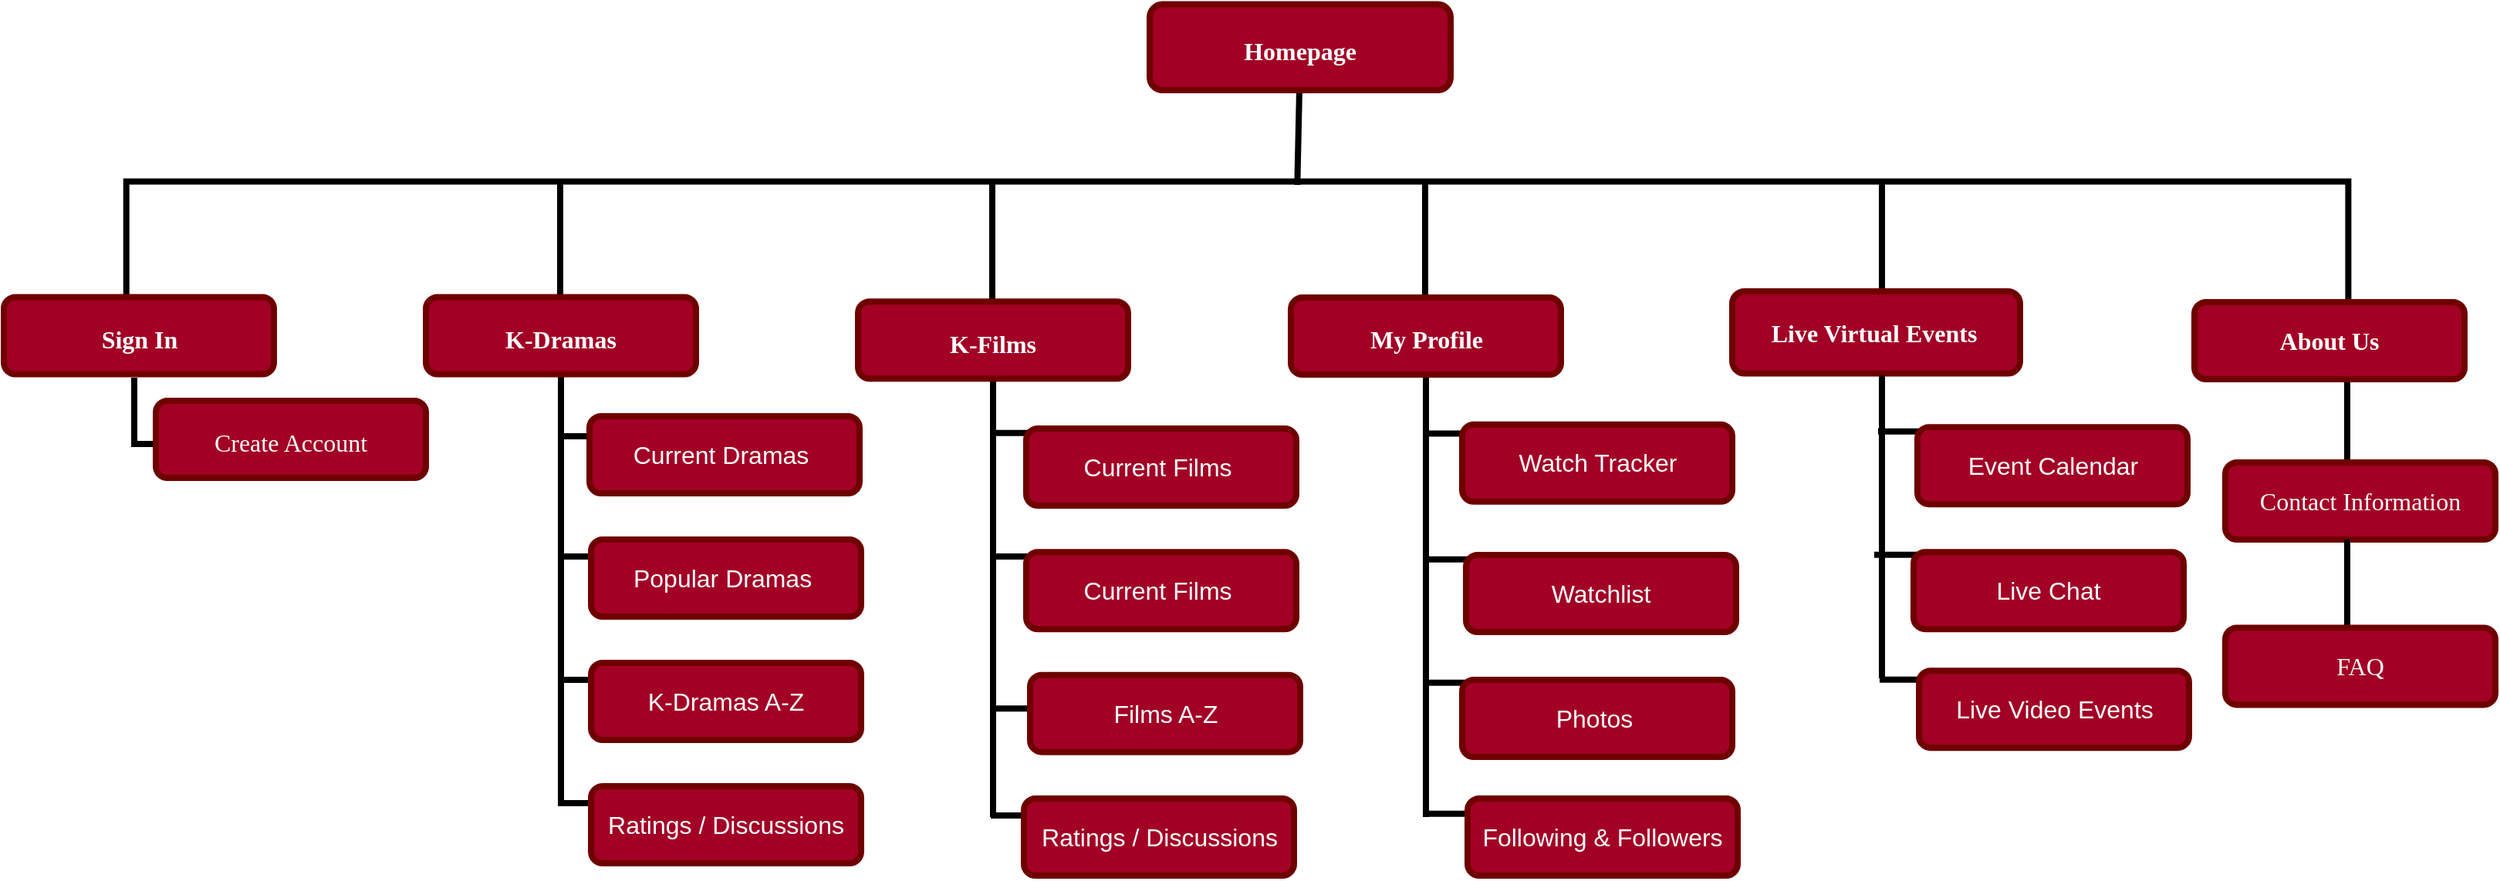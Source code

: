 <mxfile version="24.7.14">
  <diagram name="Page-1" id="23ngDrGxdUW1RpdoH_Q1">
    <mxGraphModel dx="2116" dy="720" grid="1" gridSize="10" guides="1" tooltips="1" connect="1" arrows="1" fold="1" page="1" pageScale="1" pageWidth="850" pageHeight="1100" math="0" shadow="0">
      <root>
        <mxCell id="0" />
        <mxCell id="1" parent="0" />
        <mxCell id="k5glgSISUIPBJTqvHwu8-35" value="" style="line;strokeWidth=4;direction=south;html=1;perimeter=backbonePerimeter;points=[];outlineConnect=0;" vertex="1" parent="1">
          <mxGeometry x="-483.5" y="320" width="10" height="280" as="geometry" />
        </mxCell>
        <mxCell id="k5glgSISUIPBJTqvHwu8-2" value="" style="endArrow=none;html=1;rounded=0;entryX=0.5;entryY=1;entryDx=0;entryDy=0;strokeWidth=4;exitX=0.029;exitY=0.473;exitDx=0;exitDy=0;exitPerimeter=0;" edge="1" parent="1" source="k5glgSISUIPBJTqvHwu8-3">
          <mxGeometry width="50" height="50" relative="1" as="geometry">
            <mxPoint x="-40" y="198" as="sourcePoint" />
            <mxPoint y="138.49" as="targetPoint" />
          </mxGeometry>
        </mxCell>
        <mxCell id="k5glgSISUIPBJTqvHwu8-3" value="" style="strokeWidth=4;html=1;shape=mxgraph.flowchart.annotation_1;align=left;pointerEvents=1;rotation=90;" vertex="1" parent="1">
          <mxGeometry x="-78.81" y="-483.61" width="77.18" height="1439.85" as="geometry" />
        </mxCell>
        <mxCell id="k5glgSISUIPBJTqvHwu8-4" value="&lt;h1&gt;&lt;font face=&quot;Verdana&quot; style=&quot;font-size: 16px;&quot;&gt;Homepage&lt;/font&gt;&lt;/h1&gt;" style="rounded=1;whiteSpace=wrap;html=1;strokeWidth=4;aspect=fixed;fillColor=#a20025;strokeColor=#6F0000;fontColor=#ffffff;" vertex="1" parent="1">
          <mxGeometry x="-97" y="82.78" width="195" height="55.71" as="geometry" />
        </mxCell>
        <mxCell id="k5glgSISUIPBJTqvHwu8-6" value="&lt;h1&gt;&lt;font face=&quot;Verdana&quot; style=&quot;font-size: 16px;&quot;&gt;Sign In&lt;/font&gt;&lt;/h1&gt;" style="rounded=1;whiteSpace=wrap;html=1;strokeWidth=4;aspect=fixed;fillColor=#a20025;strokeColor=#6F0000;fontColor=#ffffff;" vertex="1" parent="1">
          <mxGeometry x="-839.5" y="272.78" width="175" height="50" as="geometry" />
        </mxCell>
        <mxCell id="k5glgSISUIPBJTqvHwu8-15" value="" style="line;strokeWidth=4;direction=south;html=1;perimeter=backbonePerimeter;points=[];outlineConnect=0;" vertex="1" parent="1">
          <mxGeometry x="674" y="322.78" width="10" height="67.22" as="geometry" />
        </mxCell>
        <mxCell id="k5glgSISUIPBJTqvHwu8-21" value="&lt;font size=&quot;3&quot; face=&quot;Verdana&quot;&gt;&lt;b&gt;About Us&lt;/b&gt;&lt;/font&gt;" style="rounded=1;whiteSpace=wrap;html=1;strokeWidth=4;aspect=fixed;fillColor=#a20025;strokeColor=#6F0000;fontColor=#ffffff;" vertex="1" parent="1">
          <mxGeometry x="580" y="276" width="175" height="50" as="geometry" />
        </mxCell>
        <mxCell id="k5glgSISUIPBJTqvHwu8-30" value="" style="line;strokeWidth=4;direction=south;html=1;perimeter=backbonePerimeter;points=[];outlineConnect=0;" vertex="1" parent="1">
          <mxGeometry x="-760" y="325" width="10" height="45" as="geometry" />
        </mxCell>
        <mxCell id="k5glgSISUIPBJTqvHwu8-31" value="" style="line;strokeWidth=4;html=1;" vertex="1" parent="1">
          <mxGeometry x="-754" y="363" width="50" height="10" as="geometry" />
        </mxCell>
        <mxCell id="k5glgSISUIPBJTqvHwu8-19" value="&lt;h1&gt;&lt;font style=&quot;font-weight: normal;&quot; size=&quot;3&quot; face=&quot;Verdana&quot;&gt;Create Account&lt;/font&gt;&lt;/h1&gt;" style="rounded=1;whiteSpace=wrap;html=1;strokeWidth=4;aspect=fixed;fillColor=#a20025;strokeColor=#6F0000;fontColor=#ffffff;" vertex="1" parent="1">
          <mxGeometry x="-741" y="340" width="175" height="50" as="geometry" />
        </mxCell>
        <mxCell id="k5glgSISUIPBJTqvHwu8-33" value="" style="line;strokeWidth=4;direction=south;html=1;perimeter=backbonePerimeter;points=[];outlineConnect=0;" vertex="1" parent="1">
          <mxGeometry x="-484" y="196.31" width="10" height="80" as="geometry" />
        </mxCell>
        <mxCell id="k5glgSISUIPBJTqvHwu8-5" value="&lt;h1&gt;&lt;font size=&quot;3&quot; face=&quot;Verdana&quot;&gt;K-Dramas&lt;/font&gt;&lt;/h1&gt;" style="rounded=1;whiteSpace=wrap;html=1;strokeWidth=4;aspect=fixed;fillColor=#a20025;strokeColor=#6F0000;fontColor=#ffffff;" vertex="1" parent="1">
          <mxGeometry x="-566" y="272.78" width="175" height="50" as="geometry" />
        </mxCell>
        <mxCell id="k5glgSISUIPBJTqvHwu8-36" value="&lt;font size=&quot;3&quot; face=&quot;Verdana&quot;&gt;Contact Information&lt;/font&gt;" style="rounded=1;whiteSpace=wrap;html=1;strokeWidth=4;aspect=fixed;fillColor=#a20025;strokeColor=#6F0000;fontColor=#ffffff;" vertex="1" parent="1">
          <mxGeometry x="600" y="380" width="175" height="50" as="geometry" />
        </mxCell>
        <mxCell id="k5glgSISUIPBJTqvHwu8-38" value="" style="line;strokeWidth=4;html=1;" vertex="1" parent="1">
          <mxGeometry x="-480.5" y="358" width="50" height="10" as="geometry" />
        </mxCell>
        <mxCell id="k5glgSISUIPBJTqvHwu8-40" value="&lt;font style=&quot;font-size: 16px;&quot;&gt;Current Dramas&amp;nbsp;&lt;/font&gt;" style="rounded=1;whiteSpace=wrap;html=1;strokeWidth=4;aspect=fixed;fillColor=#a20025;strokeColor=#6F0000;fontColor=#ffffff;" vertex="1" parent="1">
          <mxGeometry x="-460" y="350" width="175" height="50" as="geometry" />
        </mxCell>
        <mxCell id="k5glgSISUIPBJTqvHwu8-42" value="" style="line;strokeWidth=4;direction=south;html=1;perimeter=backbonePerimeter;points=[];outlineConnect=0;" vertex="1" parent="1">
          <mxGeometry x="-203.5" y="325" width="10" height="285" as="geometry" />
        </mxCell>
        <mxCell id="k5glgSISUIPBJTqvHwu8-43" value="" style="line;strokeWidth=4;direction=south;html=1;perimeter=backbonePerimeter;points=[];outlineConnect=0;" vertex="1" parent="1">
          <mxGeometry x="-204" y="199.15" width="10" height="80" as="geometry" />
        </mxCell>
        <mxCell id="k5glgSISUIPBJTqvHwu8-44" value="&lt;h1&gt;&lt;font size=&quot;3&quot; face=&quot;Verdana&quot;&gt;K-Films&lt;/font&gt;&lt;/h1&gt;" style="rounded=1;whiteSpace=wrap;html=1;strokeWidth=4;aspect=fixed;fillColor=#a20025;strokeColor=#6F0000;fontColor=#ffffff;" vertex="1" parent="1">
          <mxGeometry x="-286" y="275.62" width="175" height="50" as="geometry" />
        </mxCell>
        <mxCell id="k5glgSISUIPBJTqvHwu8-45" value="" style="line;strokeWidth=4;html=1;" vertex="1" parent="1">
          <mxGeometry x="-200.5" y="355.84" width="50" height="10" as="geometry" />
        </mxCell>
        <mxCell id="k5glgSISUIPBJTqvHwu8-46" value="&lt;font style=&quot;font-size: 16px;&quot;&gt;Current Films&amp;nbsp;&lt;/font&gt;" style="rounded=1;whiteSpace=wrap;html=1;strokeWidth=4;aspect=fixed;fillColor=#a20025;strokeColor=#6F0000;fontColor=#ffffff;" vertex="1" parent="1">
          <mxGeometry x="-177" y="358" width="175" height="50" as="geometry" />
        </mxCell>
        <mxCell id="k5glgSISUIPBJTqvHwu8-53" value="" style="line;strokeWidth=4;direction=south;html=1;perimeter=backbonePerimeter;points=[];outlineConnect=0;" vertex="1" parent="1">
          <mxGeometry x="77" y="320.26" width="10" height="289.74" as="geometry" />
        </mxCell>
        <mxCell id="k5glgSISUIPBJTqvHwu8-54" value="" style="line;strokeWidth=4;direction=south;html=1;perimeter=backbonePerimeter;points=[];outlineConnect=0;" vertex="1" parent="1">
          <mxGeometry x="76.5" y="196.57" width="10" height="80" as="geometry" />
        </mxCell>
        <mxCell id="k5glgSISUIPBJTqvHwu8-55" value="&lt;h1&gt;&lt;font size=&quot;3&quot; face=&quot;Verdana&quot;&gt;My Profile&lt;/font&gt;&lt;/h1&gt;" style="rounded=1;whiteSpace=wrap;html=1;strokeWidth=4;aspect=fixed;fillColor=#a20025;strokeColor=#6F0000;fontColor=#ffffff;" vertex="1" parent="1">
          <mxGeometry x="-5.5" y="273.04" width="175" height="50" as="geometry" />
        </mxCell>
        <mxCell id="k5glgSISUIPBJTqvHwu8-56" value="" style="line;strokeWidth=4;html=1;" vertex="1" parent="1">
          <mxGeometry x="80" y="356.26" width="50" height="10" as="geometry" />
        </mxCell>
        <mxCell id="k5glgSISUIPBJTqvHwu8-57" value="&lt;font style=&quot;font-size: 16px;&quot;&gt;Watch Tracker&lt;/font&gt;" style="rounded=1;whiteSpace=wrap;html=1;strokeWidth=4;aspect=fixed;fillColor=#a20025;strokeColor=#6F0000;fontColor=#ffffff;" vertex="1" parent="1">
          <mxGeometry x="105.5" y="355.42" width="175" height="50" as="geometry" />
        </mxCell>
        <mxCell id="k5glgSISUIPBJTqvHwu8-58" value="" style="line;strokeWidth=4;html=1;" vertex="1" parent="1">
          <mxGeometry x="82.5" y="437.84" width="50" height="10" as="geometry" />
        </mxCell>
        <mxCell id="k5glgSISUIPBJTqvHwu8-59" value="&lt;font style=&quot;font-size: 16px;&quot;&gt;Watchlist&lt;/font&gt;" style="rounded=1;whiteSpace=wrap;html=1;strokeWidth=4;aspect=fixed;fillColor=#a20025;strokeColor=#6F0000;fontColor=#ffffff;" vertex="1" parent="1">
          <mxGeometry x="108" y="440" width="175" height="50" as="geometry" />
        </mxCell>
        <mxCell id="k5glgSISUIPBJTqvHwu8-61" value="" style="line;strokeWidth=4;html=1;" vertex="1" parent="1">
          <mxGeometry x="80" y="517.84" width="50" height="10" as="geometry" />
        </mxCell>
        <mxCell id="k5glgSISUIPBJTqvHwu8-62" value="&lt;font size=&quot;3&quot;&gt;Photos&amp;nbsp;&lt;/font&gt;" style="rounded=1;whiteSpace=wrap;html=1;strokeWidth=4;aspect=fixed;fillColor=#a20025;strokeColor=#6F0000;fontColor=#ffffff;" vertex="1" parent="1">
          <mxGeometry x="105.5" y="521" width="175" height="50" as="geometry" />
        </mxCell>
        <mxCell id="k5glgSISUIPBJTqvHwu8-65" value="" style="line;strokeWidth=4;html=1;" vertex="1" parent="1">
          <mxGeometry x="83.5" y="602.84" width="50" height="10" as="geometry" />
        </mxCell>
        <mxCell id="k5glgSISUIPBJTqvHwu8-66" value="&lt;font size=&quot;3&quot;&gt;Following &amp;amp; Followers&lt;/font&gt;" style="rounded=1;whiteSpace=wrap;html=1;strokeWidth=4;aspect=fixed;fillColor=#a20025;strokeColor=#6F0000;fontColor=#ffffff;" vertex="1" parent="1">
          <mxGeometry x="109" y="598" width="175" height="50" as="geometry" />
        </mxCell>
        <mxCell id="k5glgSISUIPBJTqvHwu8-67" value="" style="line;strokeWidth=4;direction=south;html=1;perimeter=backbonePerimeter;points=[];outlineConnect=0;" vertex="1" parent="1">
          <mxGeometry x="372.5" y="199.15" width="10" height="83.43" as="geometry" />
        </mxCell>
        <mxCell id="k5glgSISUIPBJTqvHwu8-68" value="&lt;h1 style=&quot;font-size: 16px;&quot;&gt;&lt;span style=&quot;font-family: Verdana; font-size: medium;&quot;&gt;Live Virtual Events&lt;/span&gt;&lt;span style=&quot;font-family: Verdana; font-size: medium; font-weight: normal;&quot;&gt;&amp;nbsp;&lt;/span&gt;&lt;/h1&gt;" style="rounded=1;whiteSpace=wrap;html=1;strokeWidth=4;aspect=fixed;fillColor=#a20025;strokeColor=#6F0000;fontColor=#ffffff;spacing=0;" vertex="1" parent="1">
          <mxGeometry x="280.5" y="269" width="186.5" height="53.29" as="geometry" />
        </mxCell>
        <mxCell id="k5glgSISUIPBJTqvHwu8-72" value="" style="line;strokeWidth=4;html=1;" vertex="1" parent="1">
          <mxGeometry x="-480.5" y="516" width="50" height="10" as="geometry" />
        </mxCell>
        <mxCell id="k5glgSISUIPBJTqvHwu8-73" value="&lt;font size=&quot;3&quot;&gt;K-Dramas A-Z&lt;/font&gt;" style="rounded=1;whiteSpace=wrap;html=1;strokeWidth=4;aspect=fixed;fillColor=#a20025;strokeColor=#6F0000;fontColor=#ffffff;" vertex="1" parent="1">
          <mxGeometry x="-459" y="510" width="175" height="50" as="geometry" />
        </mxCell>
        <mxCell id="k5glgSISUIPBJTqvHwu8-74" value="" style="line;strokeWidth=4;html=1;" vertex="1" parent="1">
          <mxGeometry x="-480.5" y="436" width="50" height="10" as="geometry" />
        </mxCell>
        <mxCell id="k5glgSISUIPBJTqvHwu8-75" value="&lt;font size=&quot;3&quot;&gt;Popular Dramas&amp;nbsp;&lt;/font&gt;" style="rounded=1;whiteSpace=wrap;html=1;strokeWidth=4;aspect=fixed;fillColor=#a20025;strokeColor=#6F0000;fontColor=#ffffff;" vertex="1" parent="1">
          <mxGeometry x="-459" y="430" width="175" height="50" as="geometry" />
        </mxCell>
        <mxCell id="k5glgSISUIPBJTqvHwu8-76" value="" style="line;strokeWidth=4;html=1;" vertex="1" parent="1">
          <mxGeometry x="-200.5" y="436" width="50" height="10" as="geometry" />
        </mxCell>
        <mxCell id="k5glgSISUIPBJTqvHwu8-77" value="&lt;font style=&quot;font-size: 16px;&quot;&gt;Current Films&amp;nbsp;&lt;/font&gt;" style="rounded=1;whiteSpace=wrap;html=1;strokeWidth=4;aspect=fixed;fillColor=#a20025;strokeColor=#6F0000;fontColor=#ffffff;" vertex="1" parent="1">
          <mxGeometry x="-177" y="438.16" width="175" height="50" as="geometry" />
        </mxCell>
        <mxCell id="k5glgSISUIPBJTqvHwu8-82" value="" style="line;strokeWidth=4;html=1;" vertex="1" parent="1">
          <mxGeometry x="-200" y="534.68" width="50" height="10" as="geometry" />
        </mxCell>
        <mxCell id="k5glgSISUIPBJTqvHwu8-83" value="&lt;font size=&quot;3&quot;&gt;Films A-Z&lt;/font&gt;" style="rounded=1;whiteSpace=wrap;html=1;strokeWidth=4;aspect=fixed;fillColor=#a20025;strokeColor=#6F0000;fontColor=#ffffff;" vertex="1" parent="1">
          <mxGeometry x="-174.5" y="517.84" width="175" height="50" as="geometry" />
        </mxCell>
        <mxCell id="k5glgSISUIPBJTqvHwu8-84" value="" style="line;strokeWidth=4;html=1;" vertex="1" parent="1">
          <mxGeometry x="-480.5" y="596" width="50" height="10" as="geometry" />
        </mxCell>
        <mxCell id="k5glgSISUIPBJTqvHwu8-85" value="&lt;font size=&quot;3&quot;&gt;Ratings / Discussions&lt;/font&gt;" style="rounded=1;whiteSpace=wrap;html=1;strokeWidth=4;aspect=fixed;fillColor=#a20025;strokeColor=#6F0000;fontColor=#ffffff;" vertex="1" parent="1">
          <mxGeometry x="-459" y="590" width="175" height="50" as="geometry" />
        </mxCell>
        <mxCell id="k5glgSISUIPBJTqvHwu8-86" value="" style="line;strokeWidth=4;html=1;" vertex="1" parent="1">
          <mxGeometry x="-200" y="604" width="50" height="10" as="geometry" />
        </mxCell>
        <mxCell id="k5glgSISUIPBJTqvHwu8-87" value="&lt;font size=&quot;3&quot;&gt;Ratings / Discussions&lt;/font&gt;" style="rounded=1;whiteSpace=wrap;html=1;strokeWidth=4;aspect=fixed;fillColor=#a20025;strokeColor=#6F0000;fontColor=#ffffff;" vertex="1" parent="1">
          <mxGeometry x="-178.5" y="598" width="175" height="50" as="geometry" />
        </mxCell>
        <mxCell id="k5glgSISUIPBJTqvHwu8-88" value="" style="line;strokeWidth=4;direction=south;html=1;perimeter=backbonePerimeter;points=[];outlineConnect=0;" vertex="1" parent="1">
          <mxGeometry x="372.5" y="323.58" width="10" height="196.42" as="geometry" />
        </mxCell>
        <mxCell id="k5glgSISUIPBJTqvHwu8-89" value="" style="line;strokeWidth=4;html=1;" vertex="1" parent="1">
          <mxGeometry x="375" y="354.92" width="50" height="10" as="geometry" />
        </mxCell>
        <mxCell id="k5glgSISUIPBJTqvHwu8-90" value="&lt;font size=&quot;3&quot;&gt;Event Calendar&lt;/font&gt;" style="rounded=1;whiteSpace=wrap;html=1;strokeWidth=4;aspect=fixed;fillColor=#a20025;strokeColor=#6F0000;fontColor=#ffffff;" vertex="1" parent="1">
          <mxGeometry x="400.5" y="357.08" width="175" height="50" as="geometry" />
        </mxCell>
        <mxCell id="k5glgSISUIPBJTqvHwu8-91" value="" style="line;strokeWidth=4;html=1;" vertex="1" parent="1">
          <mxGeometry x="372.5" y="434.92" width="50" height="10" as="geometry" />
        </mxCell>
        <mxCell id="k5glgSISUIPBJTqvHwu8-92" value="&lt;font size=&quot;3&quot;&gt;Live Chat&lt;/font&gt;" style="rounded=1;whiteSpace=wrap;html=1;strokeWidth=4;aspect=fixed;fillColor=#a20025;strokeColor=#6F0000;fontColor=#ffffff;" vertex="1" parent="1">
          <mxGeometry x="398" y="438.08" width="175" height="50" as="geometry" />
        </mxCell>
        <mxCell id="k5glgSISUIPBJTqvHwu8-93" value="" style="line;strokeWidth=4;html=1;" vertex="1" parent="1">
          <mxGeometry x="376" y="515.92" width="50" height="10" as="geometry" />
        </mxCell>
        <mxCell id="k5glgSISUIPBJTqvHwu8-94" value="&lt;font size=&quot;3&quot;&gt;Live Video Events&lt;/font&gt;" style="rounded=1;whiteSpace=wrap;html=1;strokeWidth=4;aspect=fixed;fillColor=#a20025;strokeColor=#6F0000;fontColor=#ffffff;" vertex="1" parent="1">
          <mxGeometry x="401.5" y="515.08" width="175" height="50" as="geometry" />
        </mxCell>
        <mxCell id="k5glgSISUIPBJTqvHwu8-95" value="" style="line;strokeWidth=4;direction=south;html=1;perimeter=backbonePerimeter;points=[];outlineConnect=0;" vertex="1" parent="1">
          <mxGeometry x="674" y="430" width="10" height="67.22" as="geometry" />
        </mxCell>
        <mxCell id="k5glgSISUIPBJTqvHwu8-96" value="&lt;font size=&quot;3&quot; face=&quot;Verdana&quot;&gt;FAQ&lt;/font&gt;" style="rounded=1;whiteSpace=wrap;html=1;strokeWidth=4;aspect=fixed;fillColor=#a20025;strokeColor=#6F0000;fontColor=#ffffff;" vertex="1" parent="1">
          <mxGeometry x="600" y="487.22" width="175" height="50" as="geometry" />
        </mxCell>
      </root>
    </mxGraphModel>
  </diagram>
</mxfile>
